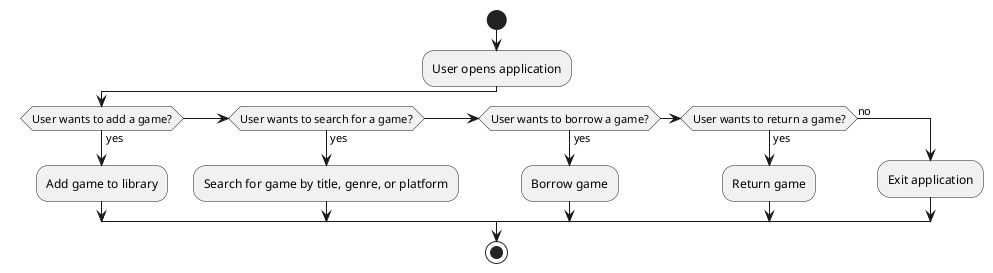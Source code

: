 @startuml Aktivitätsdiagramm
start
:User opens application;
if (User wants to add a game?) then (yes)
    :Add game to library;
else if (User wants to search for a game?) then (yes)
    :Search for game by title, genre, or platform;
else if (User wants to borrow a game?) then (yes)
    :Borrow game;
else if (User wants to return a game?) then (yes)
    :Return game;
else (no)
    :Exit application;
endif
stop
@enduml